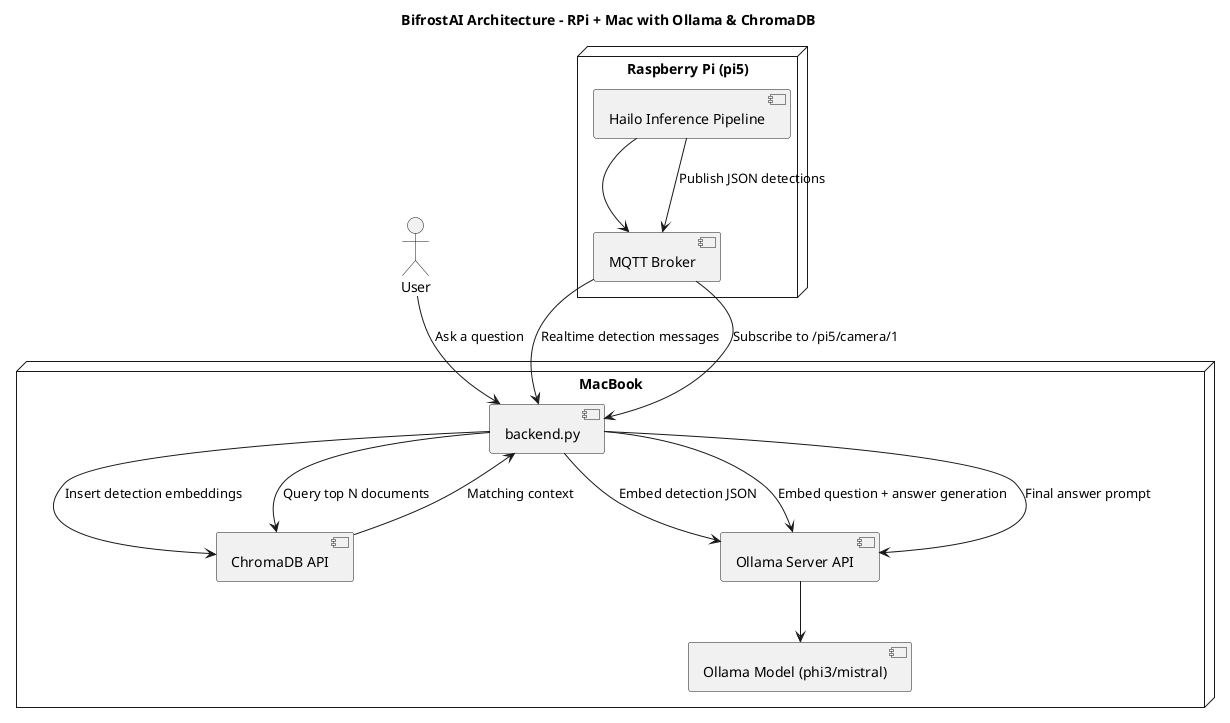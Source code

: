 @startuml
title BifrostAI Architecture - RPi + Mac with Ollama & ChromaDB

' Raspberry Pi
node "Raspberry Pi (pi5)" {
  [Hailo Inference Pipeline] --> [MQTT Broker]
}

' MacBook node
node "MacBook" {

  [backend.py] --> [ChromaDB API] : Insert detection embeddings
  [backend.py] --> [Ollama Server API] : Embed detection JSON
  [backend.py] <-- [MQTT Broker] : Subscribe to /pi5/camera/1

  [backend.py] --> [ChromaDB API] : Query top N documents
  [backend.py] --> [Ollama Server API] : Embed question + answer generation
  [Ollama Server API] --> [Ollama Model (phi3/mistral)]
}

actor User
User --> [backend.py] : Ask a question

' Flow
[Hailo Inference Pipeline] --> [MQTT Broker] : Publish JSON detections
[MQTT Broker] --> [backend.py] : Realtime detection messages

[ChromaDB API] --> [backend.py] : Matching context
[backend.py] --> [Ollama Server API] : Final answer prompt

@enduml
